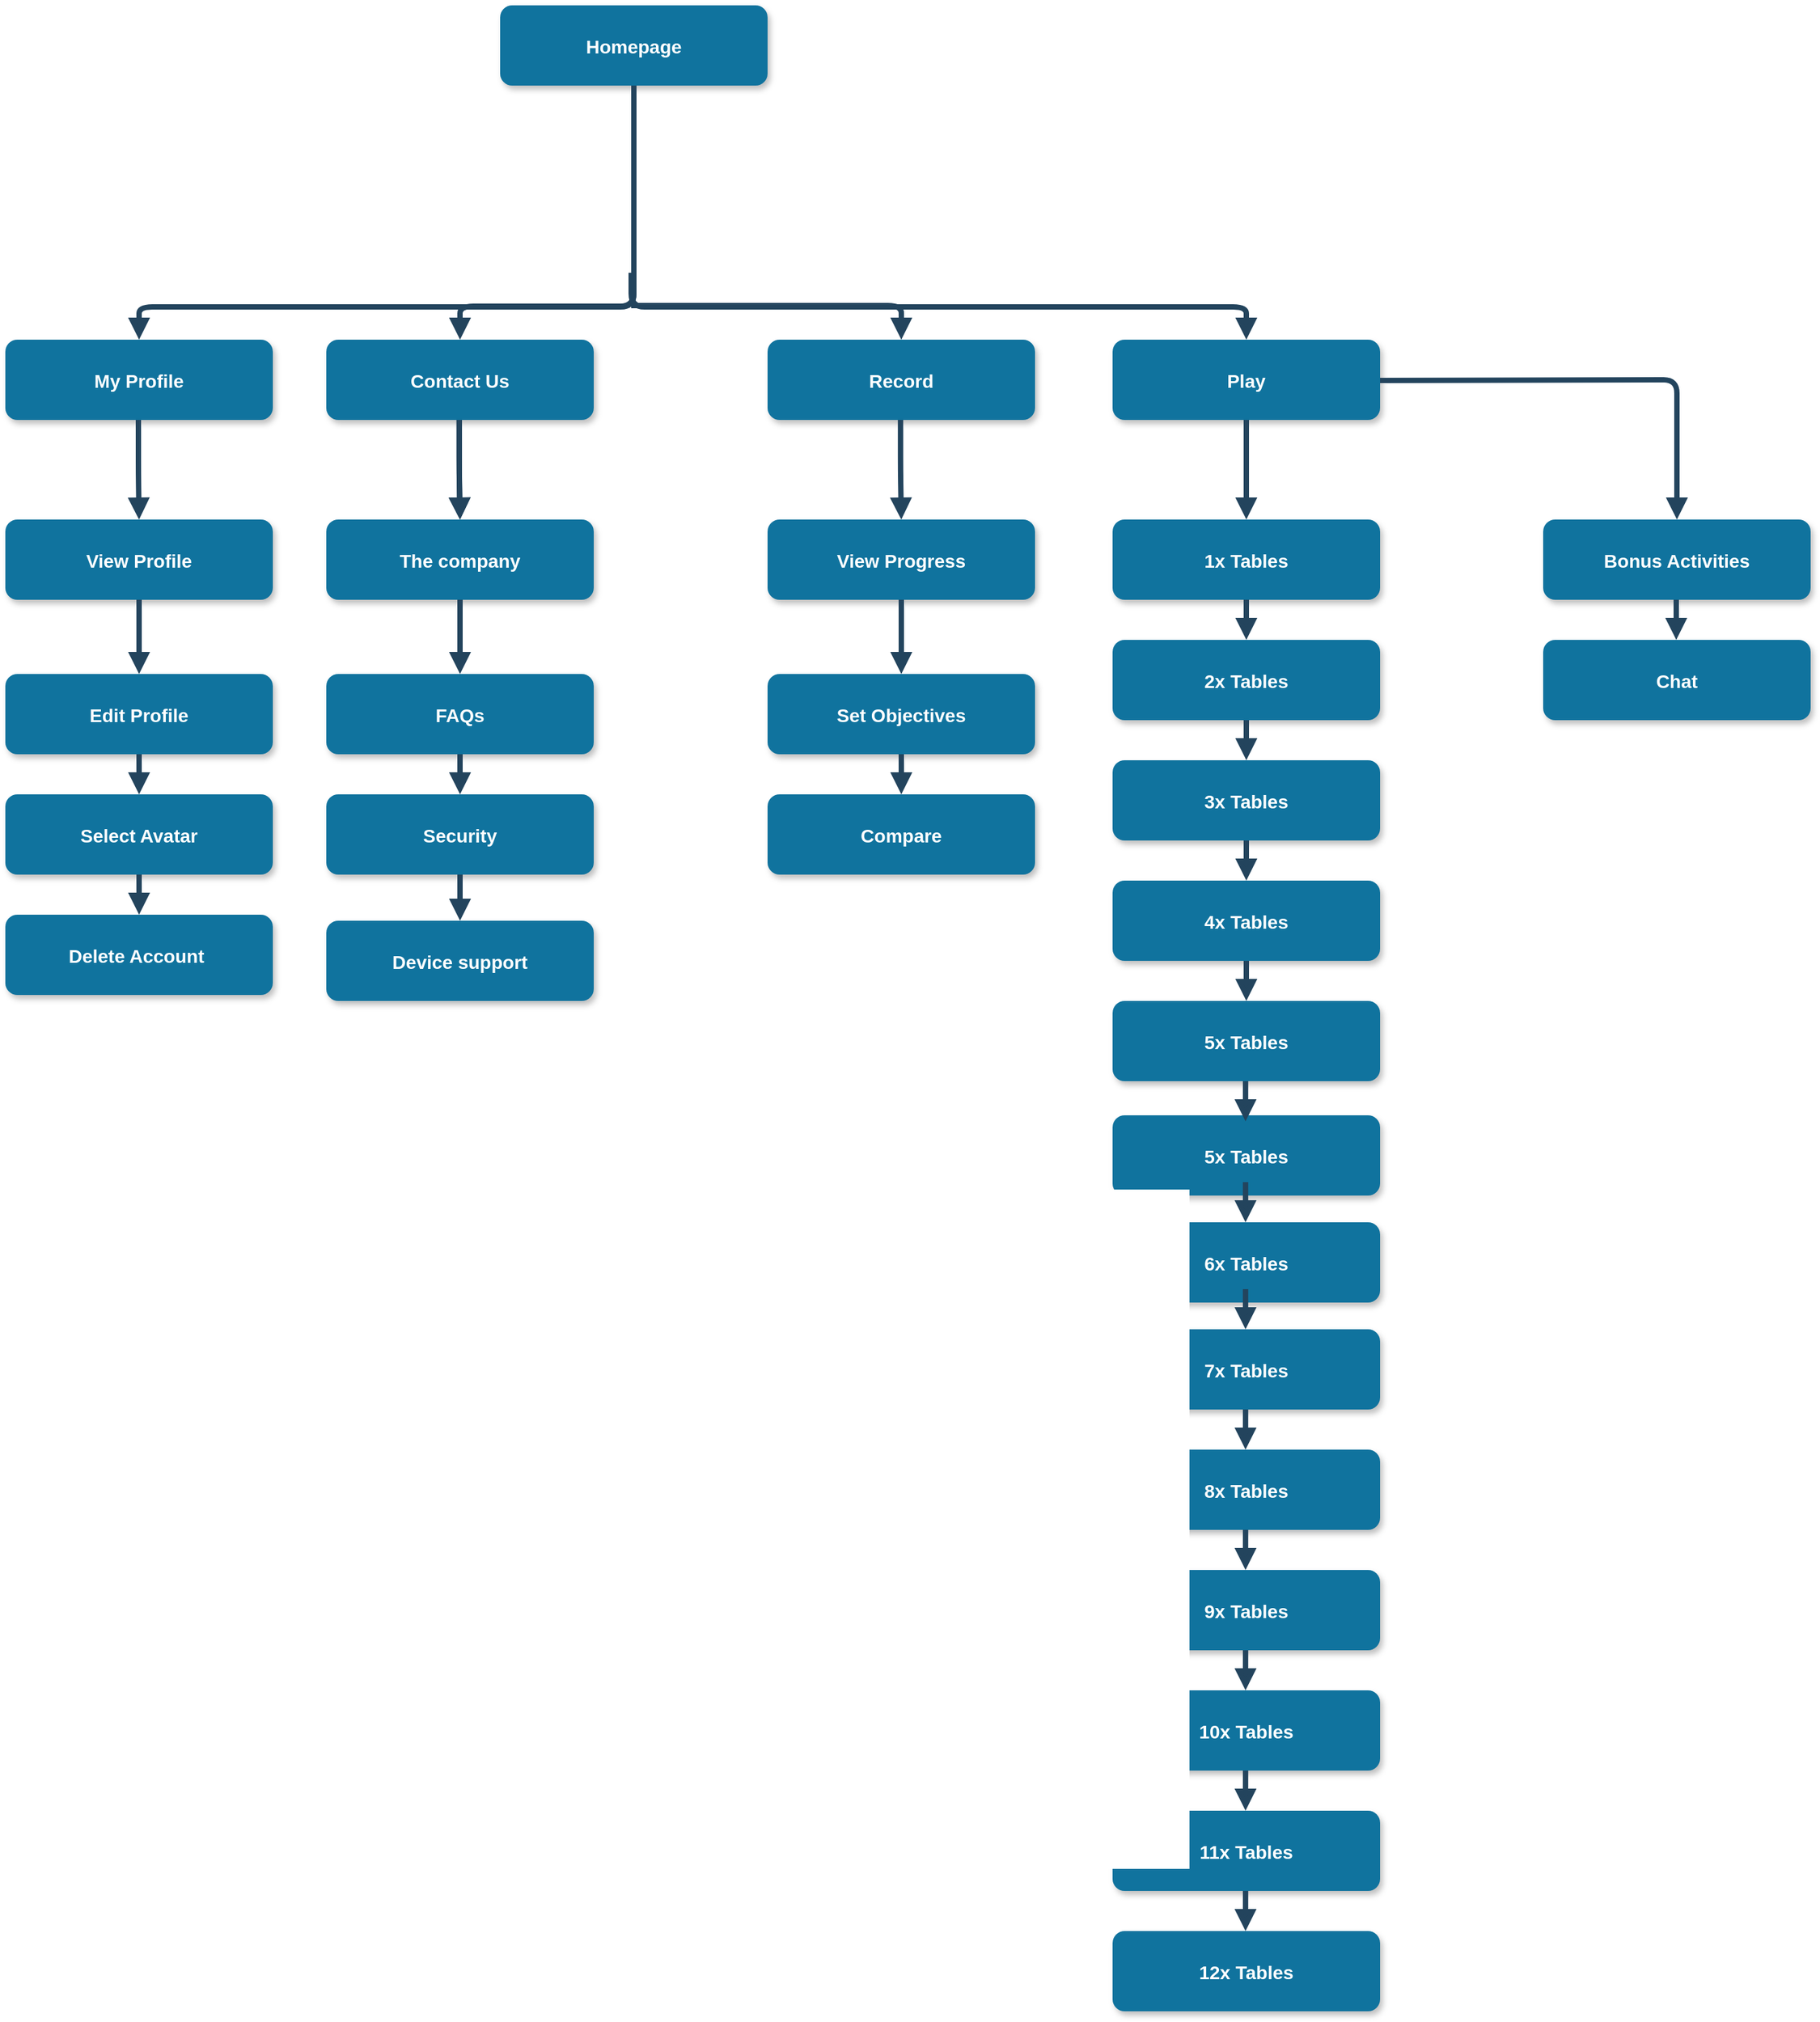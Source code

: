 <mxfile version="14.1.8" type="device"><diagram name="Page-1" id="97916047-d0de-89f5-080d-49f4d83e522f"><mxGraphModel dx="1875" dy="866" grid="1" gridSize="10" guides="1" tooltips="1" connect="1" arrows="1" fold="1" page="1" pageScale="1.5" pageWidth="1169" pageHeight="827" background="#ffffff" math="0" shadow="0"><root><mxCell id="0"/><mxCell id="1" parent="0"/><mxCell id="2" value="Homepage" style="rounded=1;fillColor=#10739E;strokeColor=none;shadow=1;gradientColor=none;fontStyle=1;fontColor=#FFFFFF;fontSize=14;" parent="1" vertex="1"><mxGeometry x="700" y="40" width="200" height="60" as="geometry"/></mxCell><mxCell id="4" value="My Profile" style="rounded=1;fillColor=#10739E;strokeColor=none;shadow=1;gradientColor=none;fontStyle=1;fontColor=#FFFFFF;fontSize=14;" parent="1" vertex="1"><mxGeometry x="330" y="290" width="200" height="60" as="geometry"/></mxCell><mxCell id="5" value="Contact Us" style="rounded=1;fillColor=#10739E;strokeColor=none;shadow=1;gradientColor=none;fontStyle=1;fontColor=#FFFFFF;fontSize=14;" parent="1" vertex="1"><mxGeometry x="570" y="290" width="200" height="60" as="geometry"/></mxCell><mxCell id="6" value="Record" style="rounded=1;fillColor=#10739E;strokeColor=none;shadow=1;gradientColor=none;fontStyle=1;fontColor=#FFFFFF;fontSize=14;" parent="1" vertex="1"><mxGeometry x="900" y="290" width="200" height="60" as="geometry"/></mxCell><mxCell id="7" value="Play" style="rounded=1;fillColor=#10739E;strokeColor=none;shadow=1;gradientColor=none;fontStyle=1;fontColor=#FFFFFF;fontSize=14;" parent="1" vertex="1"><mxGeometry x="1158" y="290" width="200" height="60" as="geometry"/></mxCell><mxCell id="8" value="View Profile" style="rounded=1;fillColor=#10739E;strokeColor=none;shadow=1;gradientColor=none;fontStyle=1;fontColor=#FFFFFF;fontSize=14;" parent="1" vertex="1"><mxGeometry x="330" y="424.5" width="200" height="60" as="geometry"/></mxCell><mxCell id="9" value="Edit Profile" style="rounded=1;fillColor=#10739E;strokeColor=none;shadow=1;gradientColor=none;fontStyle=1;fontColor=#FFFFFF;fontSize=14;" parent="1" vertex="1"><mxGeometry x="330" y="540" width="200" height="60" as="geometry"/></mxCell><mxCell id="10" value="Select Avatar" style="rounded=1;fillColor=#10739E;strokeColor=none;shadow=1;gradientColor=none;fontStyle=1;fontColor=#FFFFFF;fontSize=14;" parent="1" vertex="1"><mxGeometry x="330" y="630" width="200" height="60" as="geometry"/></mxCell><mxCell id="11" value="Delete Account " style="rounded=1;fillColor=#10739E;strokeColor=none;shadow=1;gradientColor=none;fontStyle=1;fontColor=#FFFFFF;fontSize=14;" parent="1" vertex="1"><mxGeometry x="330" y="720" width="200" height="60" as="geometry"/></mxCell><mxCell id="13" value="The company" style="rounded=1;fillColor=#10739E;strokeColor=none;shadow=1;gradientColor=none;fontStyle=1;fontColor=#FFFFFF;fontSize=14;" parent="1" vertex="1"><mxGeometry x="570" y="424.5" width="200" height="60" as="geometry"/></mxCell><mxCell id="14" value="FAQs" style="rounded=1;fillColor=#10739E;strokeColor=none;shadow=1;gradientColor=none;fontStyle=1;fontColor=#FFFFFF;fontSize=14;" parent="1" vertex="1"><mxGeometry x="570" y="540" width="200" height="60" as="geometry"/></mxCell><mxCell id="15" value="Security" style="rounded=1;fillColor=#10739E;strokeColor=none;shadow=1;gradientColor=none;fontStyle=1;fontColor=#FFFFFF;fontSize=14;" parent="1" vertex="1"><mxGeometry x="570" y="630" width="200" height="60" as="geometry"/></mxCell><mxCell id="16" value="Device support" style="rounded=1;fillColor=#10739E;strokeColor=none;shadow=1;gradientColor=none;fontStyle=1;fontColor=#FFFFFF;fontSize=14;" parent="1" vertex="1"><mxGeometry x="570" y="724.5" width="200" height="60" as="geometry"/></mxCell><mxCell id="18" value="View Progress" style="rounded=1;fillColor=#10739E;strokeColor=none;shadow=1;gradientColor=none;fontStyle=1;fontColor=#FFFFFF;fontSize=14;" parent="1" vertex="1"><mxGeometry x="900" y="424.5" width="200" height="60" as="geometry"/></mxCell><mxCell id="19" value="Set Objectives" style="rounded=1;fillColor=#10739E;strokeColor=none;shadow=1;gradientColor=none;fontStyle=1;fontColor=#FFFFFF;fontSize=14;" parent="1" vertex="1"><mxGeometry x="900" y="540" width="200" height="60" as="geometry"/></mxCell><mxCell id="20" value="Compare" style="rounded=1;fillColor=#10739E;strokeColor=none;shadow=1;gradientColor=none;fontStyle=1;fontColor=#FFFFFF;fontSize=14;" parent="1" vertex="1"><mxGeometry x="900" y="630" width="200" height="60" as="geometry"/></mxCell><mxCell id="23" value="1x Tables" style="rounded=1;fillColor=#10739E;strokeColor=none;shadow=1;gradientColor=none;fontStyle=1;fontColor=#FFFFFF;fontSize=14;" parent="1" vertex="1"><mxGeometry x="1158" y="424.5" width="200" height="60" as="geometry"/></mxCell><mxCell id="24" value="2x Tables" style="rounded=1;fillColor=#10739E;strokeColor=none;shadow=1;gradientColor=none;fontStyle=1;fontColor=#FFFFFF;fontSize=14;" parent="1" vertex="1"><mxGeometry x="1158" y="514.5" width="200" height="60" as="geometry"/></mxCell><mxCell id="25" value="3x Tables" style="rounded=1;fillColor=#10739E;strokeColor=none;shadow=1;gradientColor=none;fontStyle=1;fontColor=#FFFFFF;fontSize=14;" parent="1" vertex="1"><mxGeometry x="1158" y="604.5" width="200" height="60" as="geometry"/></mxCell><mxCell id="26" value="4x Tables" style="rounded=1;fillColor=#10739E;strokeColor=none;shadow=1;gradientColor=none;fontStyle=1;fontColor=#FFFFFF;fontSize=14;" parent="1" vertex="1"><mxGeometry x="1158" y="694.5" width="200" height="60" as="geometry"/></mxCell><mxCell id="27" value="5x Tables" style="rounded=1;fillColor=#10739E;strokeColor=none;shadow=1;gradientColor=none;fontStyle=1;fontColor=#FFFFFF;fontSize=14;" parent="1" vertex="1"><mxGeometry x="1158" y="784.5" width="200" height="60" as="geometry"/></mxCell><mxCell id="30" value="" style="edgeStyle=elbowEdgeStyle;elbow=vertical;strokeWidth=4;endArrow=block;endFill=1;fontStyle=1;strokeColor=#23445D;" parent="1" target="5" edge="1"><mxGeometry x="50" width="100" height="100" as="geometry"><mxPoint x="800" y="240" as="sourcePoint"/><mxPoint x="150" as="targetPoint"/></mxGeometry></mxCell><mxCell id="31" value="" style="edgeStyle=elbowEdgeStyle;elbow=vertical;strokeWidth=4;endArrow=block;endFill=1;fontStyle=1;strokeColor=#23445D;exitX=0.5;exitY=1;exitDx=0;exitDy=0;" parent="1" source="2" target="4" edge="1"><mxGeometry x="50" width="100" height="100" as="geometry"><mxPoint x="800" y="240" as="sourcePoint"/><mxPoint x="150" as="targetPoint"/><Array as="points"><mxPoint x="800" y="265.5"/><mxPoint x="818" y="265.5"/></Array></mxGeometry></mxCell><mxCell id="37" value="" style="edgeStyle=elbowEdgeStyle;elbow=vertical;strokeWidth=4;endArrow=block;endFill=1;fontStyle=1;strokeColor=#23445D;exitX=0.5;exitY=1;exitDx=0;exitDy=0;" parent="1" source="7" target="23" edge="1"><mxGeometry x="50" width="100" height="100" as="geometry"><mxPoint x="800" y="240" as="sourcePoint"/><mxPoint x="150" as="targetPoint"/><Array as="points"><mxPoint x="1258" y="394.5"/></Array></mxGeometry></mxCell><mxCell id="38" value="" style="edgeStyle=elbowEdgeStyle;elbow=vertical;strokeWidth=4;endArrow=block;endFill=1;fontStyle=1;strokeColor=#23445D;" parent="1" source="8" target="9" edge="1"><mxGeometry x="90" width="100" height="100" as="geometry"><mxPoint x="90" y="100" as="sourcePoint"/><mxPoint x="190" as="targetPoint"/></mxGeometry></mxCell><mxCell id="39" value="" style="edgeStyle=elbowEdgeStyle;elbow=vertical;strokeWidth=4;endArrow=block;endFill=1;fontStyle=1;strokeColor=#23445D;" parent="1" source="9" target="10" edge="1"><mxGeometry x="90" y="10" width="100" height="100" as="geometry"><mxPoint x="90" y="110" as="sourcePoint"/><mxPoint x="190" y="10" as="targetPoint"/></mxGeometry></mxCell><mxCell id="40" value="" style="edgeStyle=elbowEdgeStyle;elbow=vertical;strokeWidth=4;endArrow=block;endFill=1;fontStyle=1;strokeColor=#23445D;" parent="1" source="10" target="11" edge="1"><mxGeometry x="90" y="20" width="100" height="100" as="geometry"><mxPoint x="90" y="120" as="sourcePoint"/><mxPoint x="190" y="20" as="targetPoint"/></mxGeometry></mxCell><mxCell id="42" value="" style="edgeStyle=elbowEdgeStyle;elbow=vertical;strokeWidth=4;endArrow=block;endFill=1;fontStyle=1;strokeColor=#23445D;" parent="1" source="13" target="14" edge="1"><mxGeometry x="90" width="100" height="100" as="geometry"><mxPoint x="90" y="100" as="sourcePoint"/><mxPoint x="190" as="targetPoint"/></mxGeometry></mxCell><mxCell id="43" value="" style="edgeStyle=elbowEdgeStyle;elbow=vertical;strokeWidth=4;endArrow=block;endFill=1;fontStyle=1;strokeColor=#23445D;" parent="1" source="14" target="15" edge="1"><mxGeometry x="90" y="10" width="100" height="100" as="geometry"><mxPoint x="90" y="110" as="sourcePoint"/><mxPoint x="190" y="10" as="targetPoint"/></mxGeometry></mxCell><mxCell id="44" value="" style="edgeStyle=elbowEdgeStyle;elbow=vertical;strokeWidth=4;endArrow=block;endFill=1;fontStyle=1;strokeColor=#23445D;" parent="1" source="15" target="16" edge="1"><mxGeometry x="90" y="20" width="100" height="100" as="geometry"><mxPoint x="90" y="120" as="sourcePoint"/><mxPoint x="190" y="20" as="targetPoint"/></mxGeometry></mxCell><mxCell id="46" value="" style="edgeStyle=elbowEdgeStyle;elbow=vertical;strokeWidth=4;endArrow=block;endFill=1;fontStyle=1;strokeColor=#23445D;" parent="1" source="18" target="19" edge="1"><mxGeometry x="100" width="100" height="100" as="geometry"><mxPoint x="100" y="100" as="sourcePoint"/><mxPoint x="200" as="targetPoint"/></mxGeometry></mxCell><mxCell id="47" value="" style="edgeStyle=elbowEdgeStyle;elbow=vertical;strokeWidth=4;endArrow=block;endFill=1;fontStyle=1;strokeColor=#23445D;" parent="1" source="19" target="20" edge="1"><mxGeometry x="100" y="10" width="100" height="100" as="geometry"><mxPoint x="100" y="110" as="sourcePoint"/><mxPoint x="200" y="10" as="targetPoint"/></mxGeometry></mxCell><mxCell id="50" value="" style="edgeStyle=elbowEdgeStyle;elbow=vertical;strokeWidth=4;endArrow=block;endFill=1;fontStyle=1;strokeColor=#23445D;" parent="1" source="23" target="24" edge="1"><mxGeometry x="138" y="-25.5" width="100" height="100" as="geometry"><mxPoint x="138" y="74.5" as="sourcePoint"/><mxPoint x="238" y="-25.5" as="targetPoint"/></mxGeometry></mxCell><mxCell id="51" value="" style="edgeStyle=elbowEdgeStyle;elbow=vertical;strokeWidth=4;endArrow=block;endFill=1;fontStyle=1;strokeColor=#23445D;" parent="1" source="24" target="25" edge="1"><mxGeometry x="138" y="-15.5" width="100" height="100" as="geometry"><mxPoint x="138" y="84.5" as="sourcePoint"/><mxPoint x="238" y="-15.5" as="targetPoint"/></mxGeometry></mxCell><mxCell id="52" value="" style="edgeStyle=elbowEdgeStyle;elbow=vertical;strokeWidth=4;endArrow=block;endFill=1;fontStyle=1;strokeColor=#23445D;" parent="1" source="25" target="26" edge="1"><mxGeometry x="138" y="-5.5" width="100" height="100" as="geometry"><mxPoint x="138" y="94.5" as="sourcePoint"/><mxPoint x="238" y="-5.5" as="targetPoint"/></mxGeometry></mxCell><mxCell id="53" value="" style="edgeStyle=elbowEdgeStyle;elbow=vertical;strokeWidth=4;endArrow=block;endFill=1;fontStyle=1;strokeColor=#23445D;" parent="1" source="26" target="27" edge="1"><mxGeometry x="138" y="4.5" width="100" height="100" as="geometry"><mxPoint x="138" y="104.5" as="sourcePoint"/><mxPoint x="238" y="4.5" as="targetPoint"/></mxGeometry></mxCell><mxCell id="-08ykBvdwuqpWtDMZl2r-67" value="" style="edgeStyle=elbowEdgeStyle;elbow=vertical;strokeWidth=4;endArrow=block;endFill=1;fontStyle=1;strokeColor=#23445D;entryX=0.5;entryY=0;entryDx=0;entryDy=0;" parent="1" target="7" edge="1"><mxGeometry x="48" width="100" height="100" as="geometry"><mxPoint x="798" y="240" as="sourcePoint"/><mxPoint x="428" y="290" as="targetPoint"/><Array as="points"><mxPoint x="798" y="265.5"/><mxPoint x="816" y="265.5"/></Array></mxGeometry></mxCell><mxCell id="-08ykBvdwuqpWtDMZl2r-69" value="" style="edgeStyle=elbowEdgeStyle;elbow=vertical;strokeWidth=4;endArrow=block;endFill=1;fontStyle=1;strokeColor=#23445D;entryX=0.5;entryY=0;entryDx=0;entryDy=0;" parent="1" target="6" edge="1"><mxGeometry x="60" y="10" width="100" height="100" as="geometry"><mxPoint x="798" y="264.5" as="sourcePoint"/><mxPoint x="680" y="300" as="targetPoint"/><Array as="points"><mxPoint x="798" y="264.5"/></Array></mxGeometry></mxCell><mxCell id="-08ykBvdwuqpWtDMZl2r-70" value="9x Tables" style="rounded=1;fillColor=#10739E;strokeColor=none;shadow=1;gradientColor=none;fontStyle=1;fontColor=#FFFFFF;fontSize=14;" parent="1" vertex="1"><mxGeometry x="1158" y="1210" width="200" height="60" as="geometry"/></mxCell><mxCell id="-08ykBvdwuqpWtDMZl2r-71" value="5x Tables" style="rounded=1;fillColor=#10739E;strokeColor=none;shadow=1;gradientColor=none;fontStyle=1;fontColor=#FFFFFF;fontSize=14;" parent="1" vertex="1"><mxGeometry x="1158" y="870" width="200" height="60" as="geometry"/></mxCell><mxCell id="-08ykBvdwuqpWtDMZl2r-72" value="6x Tables" style="rounded=1;fillColor=#10739E;strokeColor=none;shadow=1;gradientColor=none;fontStyle=1;fontColor=#FFFFFF;fontSize=14;" parent="1" vertex="1"><mxGeometry x="1158" y="950" width="200" height="60" as="geometry"/></mxCell><mxCell id="-08ykBvdwuqpWtDMZl2r-73" value="7x Tables" style="rounded=1;fillColor=#10739E;strokeColor=none;shadow=1;gradientColor=none;fontStyle=1;fontColor=#FFFFFF;fontSize=14;" parent="1" vertex="1"><mxGeometry x="1158" y="1030" width="200" height="60" as="geometry"/></mxCell><mxCell id="-08ykBvdwuqpWtDMZl2r-74" value="8x Tables" style="rounded=1;fillColor=#10739E;strokeColor=none;shadow=1;gradientColor=none;fontStyle=1;fontColor=#FFFFFF;fontSize=14;" parent="1" vertex="1"><mxGeometry x="1158" y="1120" width="200" height="60" as="geometry"/></mxCell><mxCell id="-08ykBvdwuqpWtDMZl2r-75" value="" style="edgeStyle=elbowEdgeStyle;elbow=vertical;strokeWidth=4;endArrow=block;endFill=1;fontStyle=1;strokeColor=#23445D;" parent="1" edge="1"><mxGeometry x="137.41" y="340" width="100" height="100" as="geometry"><mxPoint x="1257.41" y="1090" as="sourcePoint"/><mxPoint x="1257.41" y="1120" as="targetPoint"/></mxGeometry></mxCell><mxCell id="-08ykBvdwuqpWtDMZl2r-76" value="" style="edgeStyle=elbowEdgeStyle;elbow=vertical;strokeWidth=4;endArrow=block;endFill=1;fontStyle=1;strokeColor=#23445D;" parent="1" edge="1"><mxGeometry x="137.41" y="430" width="100" height="100" as="geometry"><mxPoint x="1257.41" y="1180" as="sourcePoint"/><mxPoint x="1257.41" y="1210" as="targetPoint"/></mxGeometry></mxCell><mxCell id="-08ykBvdwuqpWtDMZl2r-77" value="" style="edgeStyle=elbowEdgeStyle;elbow=vertical;strokeWidth=4;endArrow=block;endFill=1;fontStyle=1;strokeColor=#23445D;" parent="1" edge="1"><mxGeometry x="137.41" y="250" width="100" height="100" as="geometry"><mxPoint x="1257.41" y="1000" as="sourcePoint"/><mxPoint x="1257.41" y="1030" as="targetPoint"/></mxGeometry></mxCell><mxCell id="-08ykBvdwuqpWtDMZl2r-78" value="" style="edgeStyle=elbowEdgeStyle;elbow=vertical;strokeWidth=4;endArrow=block;endFill=1;fontStyle=1;strokeColor=#23445D;" parent="1" edge="1"><mxGeometry x="137.41" y="94.5" width="100" height="100" as="geometry"><mxPoint x="1257.41" y="844.5" as="sourcePoint"/><mxPoint x="1257.41" y="874.5" as="targetPoint"/></mxGeometry></mxCell><mxCell id="-08ykBvdwuqpWtDMZl2r-79" value="" style="edgeStyle=elbowEdgeStyle;elbow=vertical;strokeWidth=4;endArrow=block;endFill=1;fontStyle=1;strokeColor=#23445D;" parent="1" edge="1"><mxGeometry x="137.41" y="170" width="100" height="100" as="geometry"><mxPoint x="1257.41" y="920" as="sourcePoint"/><mxPoint x="1257.41" y="950" as="targetPoint"/></mxGeometry></mxCell><mxCell id="-08ykBvdwuqpWtDMZl2r-80" value="10x Tables" style="rounded=1;fillColor=#10739E;strokeColor=none;shadow=1;gradientColor=none;fontStyle=1;fontColor=#FFFFFF;fontSize=14;" parent="1" vertex="1"><mxGeometry x="1158" y="1300" width="200" height="60" as="geometry"/></mxCell><mxCell id="-08ykBvdwuqpWtDMZl2r-81" value="11x Tables" style="rounded=1;fillColor=#10739E;strokeColor=none;shadow=1;gradientColor=none;fontStyle=1;fontColor=#FFFFFF;fontSize=14;" parent="1" vertex="1"><mxGeometry x="1158" y="1390" width="200" height="60" as="geometry"/></mxCell><mxCell id="-08ykBvdwuqpWtDMZl2r-82" value="12x Tables" style="rounded=1;fillColor=#10739E;strokeColor=none;shadow=1;gradientColor=none;fontStyle=1;fontColor=#FFFFFF;fontSize=14;" parent="1" vertex="1"><mxGeometry x="1158" y="1480" width="200" height="60" as="geometry"/></mxCell><mxCell id="-08ykBvdwuqpWtDMZl2r-84" value="" style="edgeStyle=elbowEdgeStyle;elbow=vertical;strokeWidth=4;endArrow=block;endFill=1;fontStyle=1;strokeColor=#23445D;" parent="1" edge="1"><mxGeometry x="137.41" y="700" width="100" height="100" as="geometry"><mxPoint x="1257.41" y="1450" as="sourcePoint"/><mxPoint x="1257.41" y="1480" as="targetPoint"/></mxGeometry></mxCell><mxCell id="-08ykBvdwuqpWtDMZl2r-85" value="" style="edgeStyle=elbowEdgeStyle;elbow=vertical;strokeWidth=4;endArrow=block;endFill=1;fontStyle=1;strokeColor=#23445D;" parent="1" edge="1"><mxGeometry x="137.41" y="610" width="100" height="100" as="geometry"><mxPoint x="1257.41" y="1360" as="sourcePoint"/><mxPoint x="1257.41" y="1390" as="targetPoint"/></mxGeometry></mxCell><mxCell id="-08ykBvdwuqpWtDMZl2r-86" value="" style="edgeStyle=elbowEdgeStyle;elbow=vertical;strokeWidth=4;endArrow=block;endFill=1;fontStyle=1;strokeColor=#23445D;" parent="1" edge="1"><mxGeometry x="137.41" y="520" width="100" height="100" as="geometry"><mxPoint x="1257.41" y="1270" as="sourcePoint"/><mxPoint x="1257.41" y="1300" as="targetPoint"/></mxGeometry></mxCell><mxCell id="-08ykBvdwuqpWtDMZl2r-87" value="" style="edgeStyle=elbowEdgeStyle;elbow=vertical;strokeWidth=4;endArrow=block;endFill=1;fontStyle=1;strokeColor=#23445D;entryX=0.5;entryY=0;entryDx=0;entryDy=0;" parent="1" target="-08ykBvdwuqpWtDMZl2r-88" edge="1"><mxGeometry x="508" y="54.5" width="100" height="100" as="geometry"><mxPoint x="1358" y="320.5" as="sourcePoint"/><mxPoint x="1580" y="420" as="targetPoint"/><Array as="points"><mxPoint x="1258" y="320"/><mxPoint x="1276" y="320"/></Array></mxGeometry></mxCell><mxCell id="-08ykBvdwuqpWtDMZl2r-88" value="Bonus Activities" style="rounded=1;fillColor=#10739E;strokeColor=none;shadow=1;gradientColor=none;fontStyle=1;fontColor=#FFFFFF;fontSize=14;" parent="1" vertex="1"><mxGeometry x="1480" y="424.5" width="200" height="60" as="geometry"/></mxCell><mxCell id="-08ykBvdwuqpWtDMZl2r-89" value="" style="edgeStyle=elbowEdgeStyle;elbow=vertical;strokeWidth=4;endArrow=block;endFill=1;fontStyle=1;strokeColor=#23445D;entryX=0.5;entryY=0;entryDx=0;entryDy=0;" parent="1" edge="1" target="13"><mxGeometry x="39.41" width="100" height="100" as="geometry"><mxPoint x="669.41" y="350.0" as="sourcePoint"/><mxPoint x="669" y="420" as="targetPoint"/><Array as="points"><mxPoint x="669.41" y="390"/></Array></mxGeometry></mxCell><mxCell id="-08ykBvdwuqpWtDMZl2r-91" value="" style="edgeStyle=elbowEdgeStyle;elbow=vertical;strokeWidth=4;endArrow=block;endFill=1;fontStyle=1;strokeColor=#23445D;entryX=0.5;entryY=0;entryDx=0;entryDy=0;" parent="1" target="18" edge="1"><mxGeometry x="99.41" y="-134.5" width="100" height="100" as="geometry"><mxPoint x="999.41" y="350" as="sourcePoint"/><mxPoint x="999.41" y="405.5" as="targetPoint"/></mxGeometry></mxCell><mxCell id="O9wsXzj4i2-cPiYFFnhx-56" value="" style="edgeStyle=elbowEdgeStyle;elbow=vertical;strokeWidth=4;endArrow=block;endFill=1;fontStyle=1;strokeColor=#23445D;entryX=0.5;entryY=0;entryDx=0;entryDy=0;" edge="1" parent="1" target="13"><mxGeometry x="39.41" width="100" height="100" as="geometry"><mxPoint x="669.41" y="350.0" as="sourcePoint"/><mxPoint x="670" y="424.5" as="targetPoint"/><Array as="points"/></mxGeometry></mxCell><mxCell id="O9wsXzj4i2-cPiYFFnhx-57" value="" style="edgeStyle=elbowEdgeStyle;elbow=vertical;strokeWidth=4;endArrow=block;endFill=1;fontStyle=1;strokeColor=#23445D;entryX=0.5;entryY=0;entryDx=0;entryDy=0;" edge="1" parent="1" target="8"><mxGeometry x="-200.5" width="100" height="100" as="geometry"><mxPoint x="429.5" y="350.0" as="sourcePoint"/><mxPoint x="429.59" y="420" as="targetPoint"/><Array as="points"><mxPoint x="429.5" y="390"/></Array></mxGeometry></mxCell><mxCell id="O9wsXzj4i2-cPiYFFnhx-58" value="" style="edgeStyle=elbowEdgeStyle;elbow=vertical;strokeWidth=4;endArrow=block;endFill=1;fontStyle=1;strokeColor=#23445D;" edge="1" parent="1"><mxGeometry x="459.5" y="-25.5" width="100" height="100" as="geometry"><mxPoint x="1579.5" y="484.5" as="sourcePoint"/><mxPoint x="1579.5" y="514.5" as="targetPoint"/></mxGeometry></mxCell><mxCell id="O9wsXzj4i2-cPiYFFnhx-59" value="Chat" style="rounded=1;fillColor=#10739E;strokeColor=none;shadow=1;gradientColor=none;fontStyle=1;fontColor=#FFFFFF;fontSize=14;" vertex="1" parent="1"><mxGeometry x="1480" y="514.5" width="200" height="60" as="geometry"/></mxCell></root></mxGraphModel></diagram></mxfile>